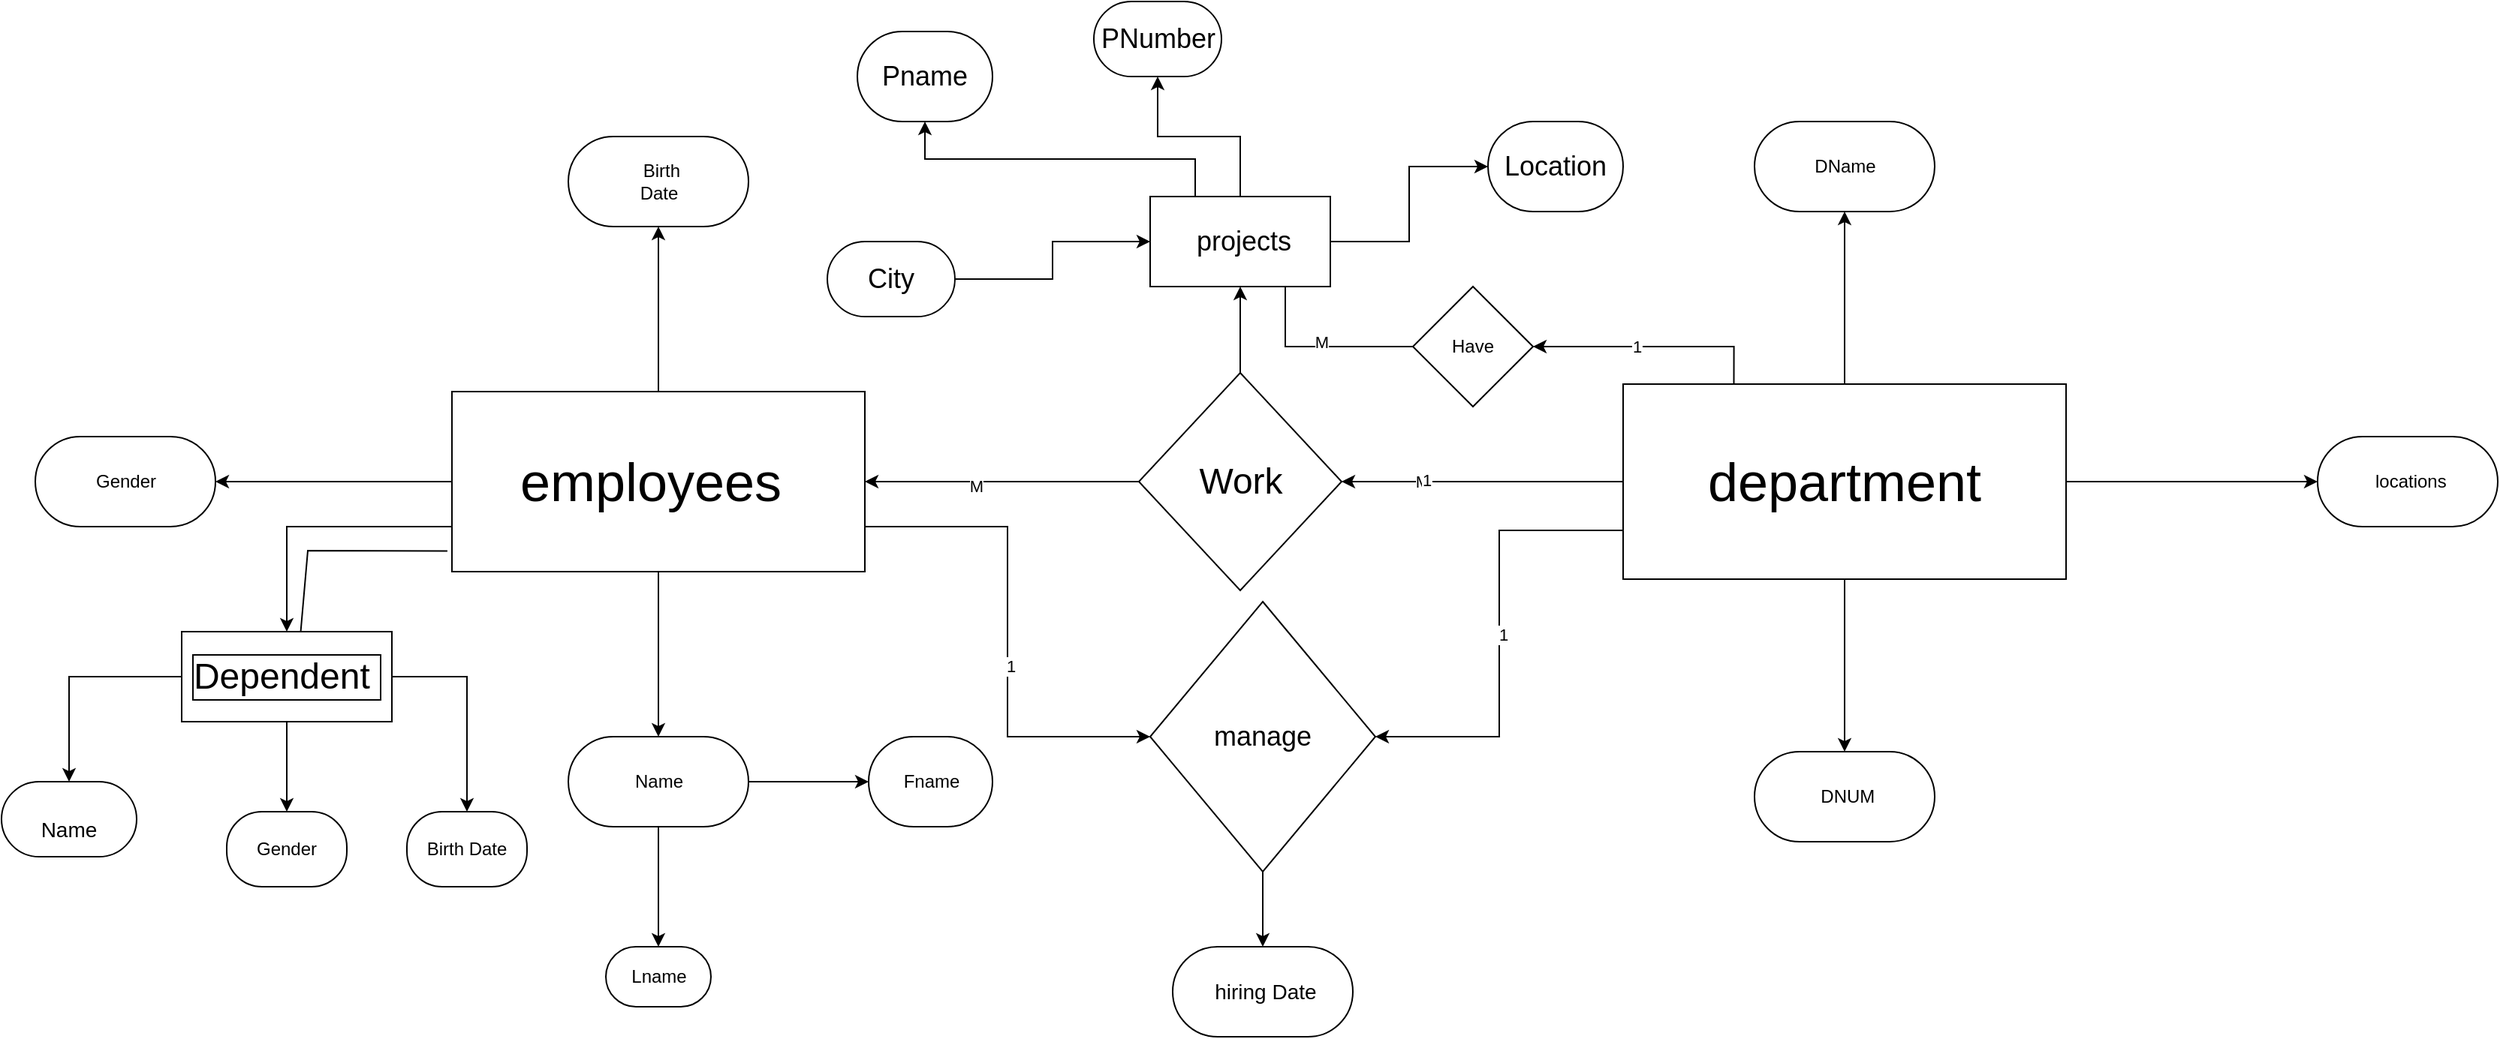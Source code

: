 <mxfile version="26.2.14">
  <diagram name="Page-1" id="THEkYa-BqIkXybKh-76r">
    <mxGraphModel dx="2489" dy="925" grid="1" gridSize="10" guides="1" tooltips="1" connect="1" arrows="1" fold="1" page="1" pageScale="1" pageWidth="850" pageHeight="1100" math="0" shadow="0">
      <root>
        <mxCell id="0" />
        <mxCell id="1" parent="0" />
        <mxCell id="pTWJ46_d8seTO-u-COJ8-11" value="" style="edgeStyle=orthogonalEdgeStyle;rounded=0;orthogonalLoop=1;jettySize=auto;html=1;" edge="1" parent="1" source="pTWJ46_d8seTO-u-COJ8-2" target="pTWJ46_d8seTO-u-COJ8-10">
          <mxGeometry relative="1" as="geometry" />
        </mxCell>
        <mxCell id="pTWJ46_d8seTO-u-COJ8-13" value="" style="edgeStyle=orthogonalEdgeStyle;rounded=0;orthogonalLoop=1;jettySize=auto;html=1;" edge="1" parent="1" source="pTWJ46_d8seTO-u-COJ8-2" target="pTWJ46_d8seTO-u-COJ8-12">
          <mxGeometry relative="1" as="geometry" />
        </mxCell>
        <mxCell id="pTWJ46_d8seTO-u-COJ8-15" value="" style="edgeStyle=orthogonalEdgeStyle;rounded=0;orthogonalLoop=1;jettySize=auto;html=1;" edge="1" parent="1" source="pTWJ46_d8seTO-u-COJ8-2" target="pTWJ46_d8seTO-u-COJ8-14">
          <mxGeometry relative="1" as="geometry" />
        </mxCell>
        <mxCell id="pTWJ46_d8seTO-u-COJ8-55" style="edgeStyle=orthogonalEdgeStyle;rounded=0;orthogonalLoop=1;jettySize=auto;html=1;exitX=0;exitY=0.75;exitDx=0;exitDy=0;entryX=0.5;entryY=0;entryDx=0;entryDy=0;" edge="1" parent="1" source="pTWJ46_d8seTO-u-COJ8-2" target="pTWJ46_d8seTO-u-COJ8-54">
          <mxGeometry relative="1" as="geometry" />
        </mxCell>
        <mxCell id="pTWJ46_d8seTO-u-COJ8-73" style="edgeStyle=orthogonalEdgeStyle;rounded=0;orthogonalLoop=1;jettySize=auto;html=1;exitX=1;exitY=0.75;exitDx=0;exitDy=0;entryX=0;entryY=0.5;entryDx=0;entryDy=0;" edge="1" parent="1" source="pTWJ46_d8seTO-u-COJ8-2" target="pTWJ46_d8seTO-u-COJ8-66">
          <mxGeometry relative="1" as="geometry" />
        </mxCell>
        <mxCell id="pTWJ46_d8seTO-u-COJ8-82" value="1" style="edgeLabel;html=1;align=center;verticalAlign=middle;resizable=0;points=[];" vertex="1" connectable="0" parent="pTWJ46_d8seTO-u-COJ8-73">
          <mxGeometry x="0.13" y="2" relative="1" as="geometry">
            <mxPoint y="1" as="offset" />
          </mxGeometry>
        </mxCell>
        <mxCell id="pTWJ46_d8seTO-u-COJ8-2" value="&lt;font style=&quot;font-size: 36px;&quot;&gt;employees&amp;nbsp;&lt;/font&gt;" style="whiteSpace=wrap;html=1;" vertex="1" parent="1">
          <mxGeometry x="-60" y="290" width="275" height="120" as="geometry" />
        </mxCell>
        <mxCell id="pTWJ46_d8seTO-u-COJ8-24" value="" style="edgeStyle=orthogonalEdgeStyle;rounded=0;orthogonalLoop=1;jettySize=auto;html=1;" edge="1" parent="1" source="pTWJ46_d8seTO-u-COJ8-4" target="pTWJ46_d8seTO-u-COJ8-23">
          <mxGeometry relative="1" as="geometry" />
        </mxCell>
        <mxCell id="pTWJ46_d8seTO-u-COJ8-26" value="" style="edgeStyle=orthogonalEdgeStyle;rounded=0;orthogonalLoop=1;jettySize=auto;html=1;" edge="1" parent="1" source="pTWJ46_d8seTO-u-COJ8-4" target="pTWJ46_d8seTO-u-COJ8-25">
          <mxGeometry relative="1" as="geometry" />
        </mxCell>
        <mxCell id="pTWJ46_d8seTO-u-COJ8-28" value="" style="edgeStyle=orthogonalEdgeStyle;rounded=0;orthogonalLoop=1;jettySize=auto;html=1;" edge="1" parent="1" source="pTWJ46_d8seTO-u-COJ8-4" target="pTWJ46_d8seTO-u-COJ8-27">
          <mxGeometry relative="1" as="geometry" />
        </mxCell>
        <mxCell id="pTWJ46_d8seTO-u-COJ8-74" style="edgeStyle=orthogonalEdgeStyle;rounded=0;orthogonalLoop=1;jettySize=auto;html=1;exitX=0;exitY=0.75;exitDx=0;exitDy=0;entryX=1;entryY=0.5;entryDx=0;entryDy=0;" edge="1" parent="1" source="pTWJ46_d8seTO-u-COJ8-4" target="pTWJ46_d8seTO-u-COJ8-66">
          <mxGeometry relative="1" as="geometry" />
        </mxCell>
        <mxCell id="pTWJ46_d8seTO-u-COJ8-93" value="1" style="edgeLabel;html=1;align=center;verticalAlign=middle;resizable=0;points=[];" vertex="1" connectable="0" parent="pTWJ46_d8seTO-u-COJ8-74">
          <mxGeometry x="0.001" y="2" relative="1" as="geometry">
            <mxPoint as="offset" />
          </mxGeometry>
        </mxCell>
        <mxCell id="pTWJ46_d8seTO-u-COJ8-89" style="edgeStyle=orthogonalEdgeStyle;rounded=0;orthogonalLoop=1;jettySize=auto;html=1;exitX=0.25;exitY=0;exitDx=0;exitDy=0;entryX=1;entryY=0.5;entryDx=0;entryDy=0;" edge="1" parent="1" source="pTWJ46_d8seTO-u-COJ8-4" target="pTWJ46_d8seTO-u-COJ8-87">
          <mxGeometry relative="1" as="geometry" />
        </mxCell>
        <mxCell id="pTWJ46_d8seTO-u-COJ8-90" value="1" style="edgeLabel;html=1;align=center;verticalAlign=middle;resizable=0;points=[];" vertex="1" connectable="0" parent="pTWJ46_d8seTO-u-COJ8-89">
          <mxGeometry x="0.135" relative="1" as="geometry">
            <mxPoint as="offset" />
          </mxGeometry>
        </mxCell>
        <mxCell id="pTWJ46_d8seTO-u-COJ8-4" value="&lt;font style=&quot;font-size: 36px;&quot;&gt;department&lt;/font&gt;" style="whiteSpace=wrap;html=1;" vertex="1" parent="1">
          <mxGeometry x="720" y="285" width="295" height="130" as="geometry" />
        </mxCell>
        <mxCell id="pTWJ46_d8seTO-u-COJ8-10" value="&amp;nbsp;Birth &lt;br/&gt;Date" style="rounded=1;whiteSpace=wrap;html=1;arcSize=50;" vertex="1" parent="1">
          <mxGeometry x="17.5" y="120" width="120" height="60" as="geometry" />
        </mxCell>
        <mxCell id="pTWJ46_d8seTO-u-COJ8-12" value="Gender" style="rounded=1;whiteSpace=wrap;html=1;arcSize=50;" vertex="1" parent="1">
          <mxGeometry x="-337.5" y="320" width="120" height="60" as="geometry" />
        </mxCell>
        <mxCell id="pTWJ46_d8seTO-u-COJ8-19" value="" style="edgeStyle=orthogonalEdgeStyle;rounded=0;orthogonalLoop=1;jettySize=auto;html=1;" edge="1" parent="1" source="pTWJ46_d8seTO-u-COJ8-14" target="pTWJ46_d8seTO-u-COJ8-18">
          <mxGeometry relative="1" as="geometry" />
        </mxCell>
        <mxCell id="pTWJ46_d8seTO-u-COJ8-22" value="" style="edgeStyle=orthogonalEdgeStyle;rounded=0;orthogonalLoop=1;jettySize=auto;html=1;" edge="1" parent="1" source="pTWJ46_d8seTO-u-COJ8-14" target="pTWJ46_d8seTO-u-COJ8-20">
          <mxGeometry relative="1" as="geometry" />
        </mxCell>
        <mxCell id="pTWJ46_d8seTO-u-COJ8-14" value="Name" style="rounded=1;whiteSpace=wrap;html=1;arcSize=50;" vertex="1" parent="1">
          <mxGeometry x="17.5" y="520" width="120" height="60" as="geometry" />
        </mxCell>
        <mxCell id="pTWJ46_d8seTO-u-COJ8-18" value="Fname" style="whiteSpace=wrap;html=1;rounded=1;arcSize=50;" vertex="1" parent="1">
          <mxGeometry x="217.5" y="520" width="82.5" height="60" as="geometry" />
        </mxCell>
        <mxCell id="pTWJ46_d8seTO-u-COJ8-20" value="Lname" style="rounded=1;whiteSpace=wrap;html=1;arcSize=50;" vertex="1" parent="1">
          <mxGeometry x="42.5" y="660" width="70" height="40" as="geometry" />
        </mxCell>
        <mxCell id="pTWJ46_d8seTO-u-COJ8-23" value="DName" style="rounded=1;whiteSpace=wrap;html=1;arcSize=50;" vertex="1" parent="1">
          <mxGeometry x="807.5" y="110" width="120" height="60" as="geometry" />
        </mxCell>
        <mxCell id="pTWJ46_d8seTO-u-COJ8-25" value="&amp;nbsp;DNUM" style="rounded=1;whiteSpace=wrap;html=1;arcSize=50;" vertex="1" parent="1">
          <mxGeometry x="807.5" y="530" width="120" height="60" as="geometry" />
        </mxCell>
        <mxCell id="pTWJ46_d8seTO-u-COJ8-27" value="&amp;nbsp;locations" style="rounded=1;whiteSpace=wrap;html=1;arcSize=50;" vertex="1" parent="1">
          <mxGeometry x="1182.5" y="320" width="120" height="60" as="geometry" />
        </mxCell>
        <mxCell id="pTWJ46_d8seTO-u-COJ8-41" value="" style="edgeStyle=orthogonalEdgeStyle;rounded=0;orthogonalLoop=1;jettySize=auto;html=1;exitX=0.25;exitY=0;exitDx=0;exitDy=0;entryX=0.5;entryY=1;entryDx=0;entryDy=0;" edge="1" source="pTWJ46_d8seTO-u-COJ8-50" target="pTWJ46_d8seTO-u-COJ8-46" parent="1">
          <mxGeometry relative="1" as="geometry" />
        </mxCell>
        <mxCell id="pTWJ46_d8seTO-u-COJ8-42" value="" style="edgeStyle=orthogonalEdgeStyle;rounded=0;orthogonalLoop=1;jettySize=auto;html=1;exitX=0.5;exitY=0;exitDx=0;exitDy=0;" edge="1" source="pTWJ46_d8seTO-u-COJ8-50" target="pTWJ46_d8seTO-u-COJ8-47" parent="1">
          <mxGeometry relative="1" as="geometry" />
        </mxCell>
        <mxCell id="pTWJ46_d8seTO-u-COJ8-43" value="" style="edgeStyle=orthogonalEdgeStyle;rounded=0;orthogonalLoop=1;jettySize=auto;html=1;exitX=1;exitY=0.5;exitDx=0;exitDy=0;" edge="1" source="pTWJ46_d8seTO-u-COJ8-50" target="pTWJ46_d8seTO-u-COJ8-48" parent="1">
          <mxGeometry relative="1" as="geometry" />
        </mxCell>
        <mxCell id="pTWJ46_d8seTO-u-COJ8-46" value="&lt;font style=&quot;font-size: 18px;&quot;&gt;Pname&lt;/font&gt;" style="whiteSpace=wrap;html=1;rounded=1;arcSize=50;" vertex="1" parent="1">
          <mxGeometry x="210" y="50" width="90" height="60" as="geometry" />
        </mxCell>
        <mxCell id="pTWJ46_d8seTO-u-COJ8-47" value="&lt;font style=&quot;font-size: 18px;&quot;&gt; PNumber&lt;/font&gt;" style="rounded=1;whiteSpace=wrap;html=1;arcSize=50;" vertex="1" parent="1">
          <mxGeometry x="367.5" y="30" width="85" height="50" as="geometry" />
        </mxCell>
        <mxCell id="pTWJ46_d8seTO-u-COJ8-48" value="&lt;font style=&quot;font-size: 18px;&quot;&gt; Location&lt;/font&gt;" style="rounded=1;whiteSpace=wrap;html=1;arcSize=50;" vertex="1" parent="1">
          <mxGeometry x="630" y="110" width="90" height="60" as="geometry" />
        </mxCell>
        <mxCell id="pTWJ46_d8seTO-u-COJ8-51" style="edgeStyle=orthogonalEdgeStyle;rounded=0;orthogonalLoop=1;jettySize=auto;html=1;entryX=0;entryY=0.5;entryDx=0;entryDy=0;" edge="1" parent="1" source="pTWJ46_d8seTO-u-COJ8-49" target="pTWJ46_d8seTO-u-COJ8-50">
          <mxGeometry relative="1" as="geometry" />
        </mxCell>
        <mxCell id="pTWJ46_d8seTO-u-COJ8-49" value="&lt;span style=&quot;font-size: 18px;&quot;&gt;City&lt;/span&gt;" style="rounded=1;whiteSpace=wrap;html=1;arcSize=50;" vertex="1" parent="1">
          <mxGeometry x="190" y="190" width="85" height="50" as="geometry" />
        </mxCell>
        <mxCell id="pTWJ46_d8seTO-u-COJ8-50" value="&lt;span style=&quot;font-size: 18px;&quot;&gt;&amp;nbsp;projects&lt;/span&gt;" style="rounded=0;whiteSpace=wrap;html=1;" vertex="1" parent="1">
          <mxGeometry x="405" y="160" width="120" height="60" as="geometry" />
        </mxCell>
        <mxCell id="pTWJ46_d8seTO-u-COJ8-56" style="edgeStyle=orthogonalEdgeStyle;rounded=0;orthogonalLoop=1;jettySize=auto;html=1;exitX=0;exitY=0.5;exitDx=0;exitDy=0;" edge="1" parent="1" source="pTWJ46_d8seTO-u-COJ8-54" target="pTWJ46_d8seTO-u-COJ8-57">
          <mxGeometry relative="1" as="geometry">
            <mxPoint x="-300" y="540" as="targetPoint" />
          </mxGeometry>
        </mxCell>
        <mxCell id="pTWJ46_d8seTO-u-COJ8-61" style="edgeStyle=orthogonalEdgeStyle;rounded=0;orthogonalLoop=1;jettySize=auto;html=1;exitX=0.5;exitY=1;exitDx=0;exitDy=0;" edge="1" parent="1" source="pTWJ46_d8seTO-u-COJ8-54" target="pTWJ46_d8seTO-u-COJ8-63">
          <mxGeometry relative="1" as="geometry">
            <mxPoint x="-170" y="560" as="targetPoint" />
          </mxGeometry>
        </mxCell>
        <mxCell id="pTWJ46_d8seTO-u-COJ8-65" style="edgeStyle=orthogonalEdgeStyle;rounded=0;orthogonalLoop=1;jettySize=auto;html=1;exitX=1;exitY=0.5;exitDx=0;exitDy=0;entryX=0.5;entryY=0;entryDx=0;entryDy=0;" edge="1" parent="1" source="pTWJ46_d8seTO-u-COJ8-54" target="pTWJ46_d8seTO-u-COJ8-64">
          <mxGeometry relative="1" as="geometry" />
        </mxCell>
        <mxCell id="pTWJ46_d8seTO-u-COJ8-54" value="&lt;font style=&quot;font-size: 24px;&quot;&gt;Dependent&amp;nbsp;&lt;/font&gt;" style="rounded=0;whiteSpace=wrap;html=1;labelBorderColor=default;" vertex="1" parent="1">
          <mxGeometry x="-240" y="450" width="140" height="60" as="geometry" />
        </mxCell>
        <mxCell id="pTWJ46_d8seTO-u-COJ8-57" value="&lt;br&gt;&lt;font style=&quot;font-size: 14px;&quot;&gt;Name&lt;br&gt;&lt;/font&gt;" style="rounded=1;whiteSpace=wrap;html=1;arcSize=50;" vertex="1" parent="1">
          <mxGeometry x="-360" y="550" width="90" height="50" as="geometry" />
        </mxCell>
        <mxCell id="pTWJ46_d8seTO-u-COJ8-63" value="Gender" style="rounded=1;whiteSpace=wrap;html=1;arcSize=47;" vertex="1" parent="1">
          <mxGeometry x="-210" y="570" width="80" height="50" as="geometry" />
        </mxCell>
        <mxCell id="pTWJ46_d8seTO-u-COJ8-64" value="Birth Date" style="rounded=1;whiteSpace=wrap;html=1;arcSize=47;" vertex="1" parent="1">
          <mxGeometry x="-90" y="570" width="80" height="50" as="geometry" />
        </mxCell>
        <mxCell id="pTWJ46_d8seTO-u-COJ8-77" value="" style="edgeStyle=orthogonalEdgeStyle;rounded=0;orthogonalLoop=1;jettySize=auto;html=1;" edge="1" parent="1" source="pTWJ46_d8seTO-u-COJ8-66" target="pTWJ46_d8seTO-u-COJ8-76">
          <mxGeometry relative="1" as="geometry" />
        </mxCell>
        <mxCell id="pTWJ46_d8seTO-u-COJ8-66" value="&lt;font style=&quot;font-size: 18px;&quot;&gt;manage&lt;/font&gt;" style="rhombus;whiteSpace=wrap;html=1;" vertex="1" parent="1">
          <mxGeometry x="405" y="430" width="150" height="180" as="geometry" />
        </mxCell>
        <mxCell id="pTWJ46_d8seTO-u-COJ8-76" value="&lt;font style=&quot;font-size: 14px;&quot;&gt;&amp;nbsp;hiring Date&lt;/font&gt;" style="rounded=1;whiteSpace=wrap;html=1;arcSize=50;" vertex="1" parent="1">
          <mxGeometry x="420" y="660" width="120" height="60" as="geometry" />
        </mxCell>
        <mxCell id="pTWJ46_d8seTO-u-COJ8-79" style="edgeStyle=orthogonalEdgeStyle;rounded=0;orthogonalLoop=1;jettySize=auto;html=1;exitX=0;exitY=0.5;exitDx=0;exitDy=0;entryX=1;entryY=0.5;entryDx=0;entryDy=0;" edge="1" parent="1" source="pTWJ46_d8seTO-u-COJ8-4" target="pTWJ46_d8seTO-u-COJ8-78">
          <mxGeometry relative="1" as="geometry" />
        </mxCell>
        <mxCell id="pTWJ46_d8seTO-u-COJ8-84" value="M" style="edgeLabel;html=1;align=center;verticalAlign=middle;resizable=0;points=[];" vertex="1" connectable="0" parent="pTWJ46_d8seTO-u-COJ8-79">
          <mxGeometry x="0.427" relative="1" as="geometry">
            <mxPoint as="offset" />
          </mxGeometry>
        </mxCell>
        <mxCell id="pTWJ46_d8seTO-u-COJ8-92" value="1" style="edgeLabel;html=1;align=center;verticalAlign=middle;resizable=0;points=[];" vertex="1" connectable="0" parent="pTWJ46_d8seTO-u-COJ8-79">
          <mxGeometry x="0.401" y="-1" relative="1" as="geometry">
            <mxPoint as="offset" />
          </mxGeometry>
        </mxCell>
        <mxCell id="pTWJ46_d8seTO-u-COJ8-80" style="edgeStyle=orthogonalEdgeStyle;rounded=0;orthogonalLoop=1;jettySize=auto;html=1;exitX=0;exitY=0.5;exitDx=0;exitDy=0;entryX=1;entryY=0.5;entryDx=0;entryDy=0;" edge="1" parent="1" source="pTWJ46_d8seTO-u-COJ8-78" target="pTWJ46_d8seTO-u-COJ8-2">
          <mxGeometry relative="1" as="geometry" />
        </mxCell>
        <mxCell id="pTWJ46_d8seTO-u-COJ8-85" value="M" style="edgeLabel;html=1;align=center;verticalAlign=middle;resizable=0;points=[];" vertex="1" connectable="0" parent="pTWJ46_d8seTO-u-COJ8-80">
          <mxGeometry x="0.206" y="3" relative="1" as="geometry">
            <mxPoint x="1" as="offset" />
          </mxGeometry>
        </mxCell>
        <mxCell id="pTWJ46_d8seTO-u-COJ8-81" style="edgeStyle=orthogonalEdgeStyle;rounded=0;orthogonalLoop=1;jettySize=auto;html=1;entryX=0.5;entryY=1;entryDx=0;entryDy=0;" edge="1" parent="1" source="pTWJ46_d8seTO-u-COJ8-78" target="pTWJ46_d8seTO-u-COJ8-50">
          <mxGeometry relative="1" as="geometry" />
        </mxCell>
        <mxCell id="pTWJ46_d8seTO-u-COJ8-78" value="&lt;font style=&quot;font-size: 24px;&quot;&gt;Work&lt;/font&gt;" style="rhombus;whiteSpace=wrap;html=1;" vertex="1" parent="1">
          <mxGeometry x="397.5" y="277.5" width="135" height="145" as="geometry" />
        </mxCell>
        <mxCell id="pTWJ46_d8seTO-u-COJ8-83" value="" style="endArrow=none;html=1;rounded=0;entryX=-0.011;entryY=0.885;entryDx=0;entryDy=0;entryPerimeter=0;exitX=0.566;exitY=0.005;exitDx=0;exitDy=0;exitPerimeter=0;" edge="1" parent="1" source="pTWJ46_d8seTO-u-COJ8-54" target="pTWJ46_d8seTO-u-COJ8-2">
          <mxGeometry width="50" height="50" relative="1" as="geometry">
            <mxPoint x="420" y="430" as="sourcePoint" />
            <mxPoint x="470" y="380" as="targetPoint" />
            <Array as="points">
              <mxPoint x="-156" y="396" />
            </Array>
          </mxGeometry>
        </mxCell>
        <mxCell id="pTWJ46_d8seTO-u-COJ8-86" value="" style="endArrow=none;html=1;rounded=0;entryX=0.75;entryY=1;entryDx=0;entryDy=0;exitX=0;exitY=0.5;exitDx=0;exitDy=0;" edge="1" parent="1" source="pTWJ46_d8seTO-u-COJ8-87" target="pTWJ46_d8seTO-u-COJ8-50">
          <mxGeometry width="50" height="50" relative="1" as="geometry">
            <mxPoint x="420" y="430" as="sourcePoint" />
            <mxPoint x="470" y="380" as="targetPoint" />
            <Array as="points">
              <mxPoint x="495" y="260" />
            </Array>
          </mxGeometry>
        </mxCell>
        <mxCell id="pTWJ46_d8seTO-u-COJ8-91" value="M" style="edgeLabel;html=1;align=center;verticalAlign=middle;resizable=0;points=[];" vertex="1" connectable="0" parent="pTWJ46_d8seTO-u-COJ8-86">
          <mxGeometry x="-0.028" y="-3" relative="1" as="geometry">
            <mxPoint as="offset" />
          </mxGeometry>
        </mxCell>
        <mxCell id="pTWJ46_d8seTO-u-COJ8-87" value="Have" style="rhombus;whiteSpace=wrap;html=1;" vertex="1" parent="1">
          <mxGeometry x="580" y="220" width="80" height="80" as="geometry" />
        </mxCell>
      </root>
    </mxGraphModel>
  </diagram>
</mxfile>

